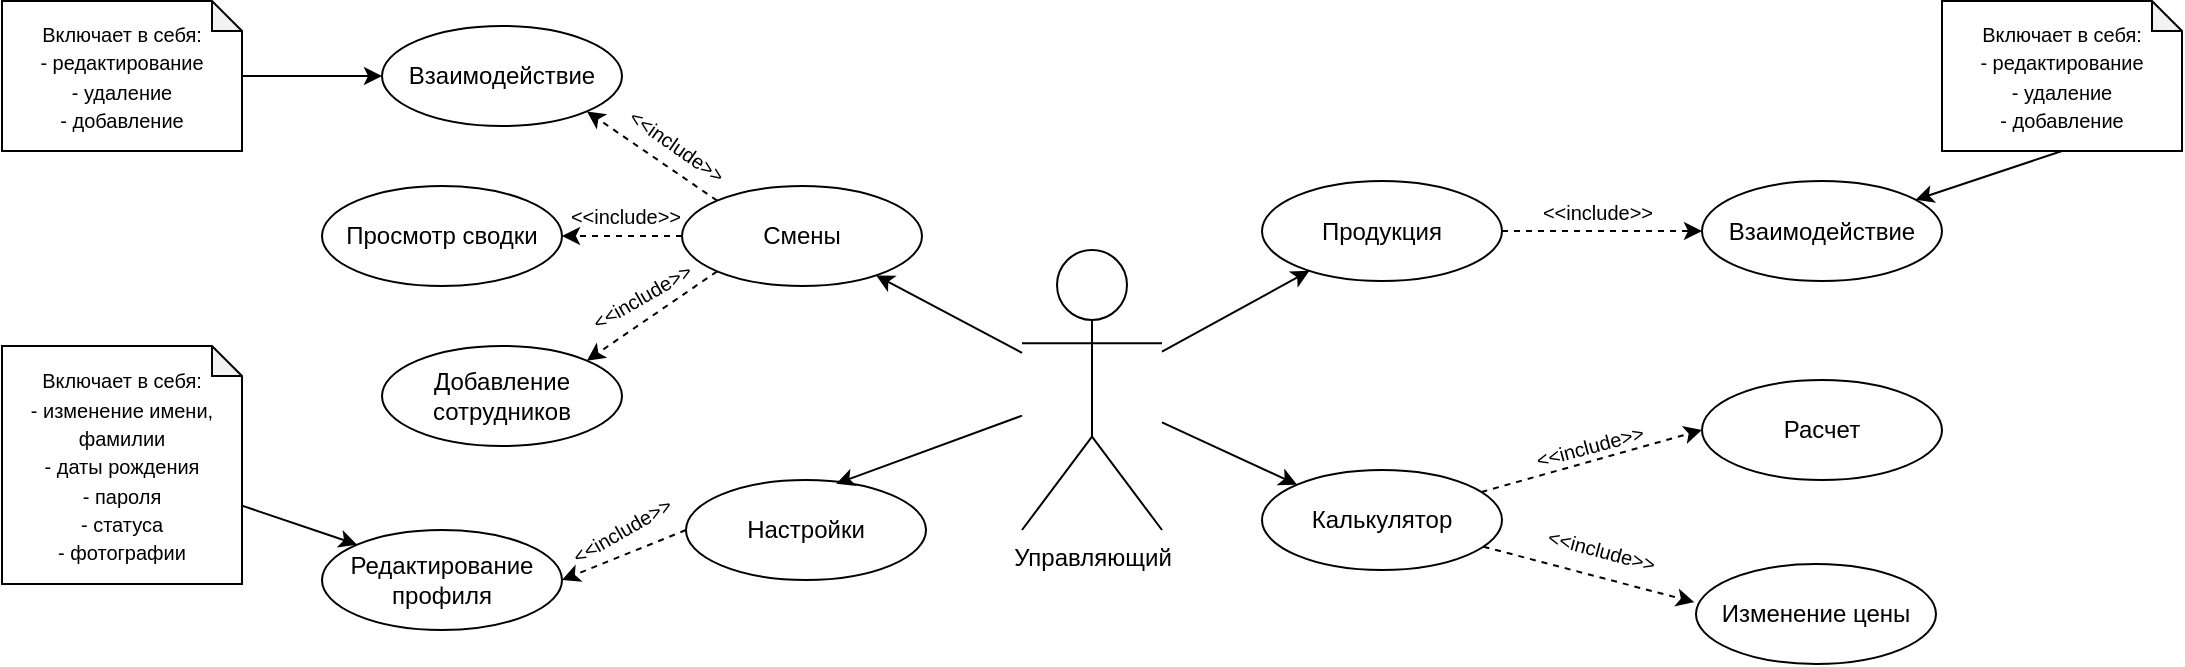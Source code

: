 <mxfile version="27.1.4">
  <diagram name="Страница — 1" id="v0rv_QBnAD14ooJ-64TW">
    <mxGraphModel dx="1767" dy="744" grid="0" gridSize="10" guides="1" tooltips="1" connect="1" arrows="1" fold="1" page="0" pageScale="1" pageWidth="827" pageHeight="1169" math="0" shadow="0">
      <root>
        <mxCell id="0" />
        <mxCell id="1" parent="0" />
        <mxCell id="nn6fE2tyJ9aAKf2wuUvH-1" value="Управляющий" style="shape=umlActor;verticalLabelPosition=bottom;verticalAlign=top;html=1;outlineConnect=0;" vertex="1" parent="1">
          <mxGeometry x="110" y="273" width="70" height="140" as="geometry" />
        </mxCell>
        <mxCell id="nn6fE2tyJ9aAKf2wuUvH-2" value="Продукция" style="ellipse;whiteSpace=wrap;html=1;" vertex="1" parent="1">
          <mxGeometry x="230" y="238.5" width="120" height="50" as="geometry" />
        </mxCell>
        <mxCell id="nn6fE2tyJ9aAKf2wuUvH-3" value="Взаимодействие" style="ellipse;whiteSpace=wrap;html=1;" vertex="1" parent="1">
          <mxGeometry x="450" y="238.5" width="120" height="50" as="geometry" />
        </mxCell>
        <mxCell id="nn6fE2tyJ9aAKf2wuUvH-7" value="" style="endArrow=classic;html=1;rounded=0;dashed=1;" edge="1" parent="1" source="nn6fE2tyJ9aAKf2wuUvH-2" target="nn6fE2tyJ9aAKf2wuUvH-3">
          <mxGeometry width="50" height="50" relative="1" as="geometry">
            <mxPoint x="330" y="338.5" as="sourcePoint" />
            <mxPoint x="380" y="288.5" as="targetPoint" />
          </mxGeometry>
        </mxCell>
        <mxCell id="nn6fE2tyJ9aAKf2wuUvH-8" value="&lt;font style=&quot;font-size: 10px;&quot;&gt;&amp;lt;&amp;lt;include&amp;gt;&amp;gt;&lt;/font&gt;" style="text;html=1;align=center;verticalAlign=middle;whiteSpace=wrap;rounded=0;" vertex="1" parent="1">
          <mxGeometry x="367.5" y="243.5" width="60" height="20" as="geometry" />
        </mxCell>
        <mxCell id="nn6fE2tyJ9aAKf2wuUvH-15" value="Калькулятор" style="ellipse;whiteSpace=wrap;html=1;" vertex="1" parent="1">
          <mxGeometry x="230" y="383" width="120" height="50" as="geometry" />
        </mxCell>
        <mxCell id="nn6fE2tyJ9aAKf2wuUvH-20" value="" style="endArrow=classic;html=1;rounded=0;dashed=1;entryX=0;entryY=0.5;entryDx=0;entryDy=0;" edge="1" parent="1" source="nn6fE2tyJ9aAKf2wuUvH-15" target="nn6fE2tyJ9aAKf2wuUvH-36">
          <mxGeometry width="50" height="50" relative="1" as="geometry">
            <mxPoint x="335" y="593" as="sourcePoint" />
            <mxPoint x="454.08" y="378.65" as="targetPoint" />
          </mxGeometry>
        </mxCell>
        <mxCell id="nn6fE2tyJ9aAKf2wuUvH-27" value="Смены" style="ellipse;whiteSpace=wrap;html=1;" vertex="1" parent="1">
          <mxGeometry x="-60" y="241" width="120" height="50" as="geometry" />
        </mxCell>
        <mxCell id="nn6fE2tyJ9aAKf2wuUvH-28" value="Взаимодействие" style="ellipse;whiteSpace=wrap;html=1;" vertex="1" parent="1">
          <mxGeometry x="-210" y="161" width="120" height="50" as="geometry" />
        </mxCell>
        <mxCell id="nn6fE2tyJ9aAKf2wuUvH-29" value="Просмотр сводки" style="ellipse;whiteSpace=wrap;html=1;" vertex="1" parent="1">
          <mxGeometry x="-240" y="241" width="120" height="50" as="geometry" />
        </mxCell>
        <mxCell id="nn6fE2tyJ9aAKf2wuUvH-30" value="" style="endArrow=classic;html=1;rounded=0;dashed=1;exitX=0;exitY=0;exitDx=0;exitDy=0;entryX=1;entryY=1;entryDx=0;entryDy=0;" edge="1" parent="1" source="nn6fE2tyJ9aAKf2wuUvH-27" target="nn6fE2tyJ9aAKf2wuUvH-28">
          <mxGeometry width="50" height="50" relative="1" as="geometry">
            <mxPoint x="-41" y="491" as="sourcePoint" />
            <mxPoint x="9" y="441" as="targetPoint" />
          </mxGeometry>
        </mxCell>
        <mxCell id="nn6fE2tyJ9aAKf2wuUvH-31" value="&lt;span style=&quot;font-size: 10px;&quot;&gt;&amp;lt;&amp;lt;include&amp;gt;&amp;gt;&lt;/span&gt;" style="text;html=1;align=center;verticalAlign=middle;whiteSpace=wrap;rounded=0;rotation=-30;" vertex="1" parent="1">
          <mxGeometry x="-110" y="281" width="60" height="30" as="geometry" />
        </mxCell>
        <mxCell id="nn6fE2tyJ9aAKf2wuUvH-32" value="" style="endArrow=classic;html=1;rounded=0;dashed=1;exitX=0;exitY=0.5;exitDx=0;exitDy=0;" edge="1" parent="1" source="nn6fE2tyJ9aAKf2wuUvH-27" target="nn6fE2tyJ9aAKf2wuUvH-29">
          <mxGeometry width="50" height="50" relative="1" as="geometry">
            <mxPoint x="-21" y="476" as="sourcePoint" />
            <mxPoint x="27" y="476" as="targetPoint" />
          </mxGeometry>
        </mxCell>
        <mxCell id="nn6fE2tyJ9aAKf2wuUvH-33" value="&lt;span style=&quot;font-size: 10px;&quot;&gt;&amp;lt;&amp;lt;include&amp;gt;&amp;gt;&lt;/span&gt;" style="text;html=1;align=center;verticalAlign=middle;whiteSpace=wrap;rounded=0;rotation=0;" vertex="1" parent="1">
          <mxGeometry x="-118" y="246" width="60" height="20" as="geometry" />
        </mxCell>
        <mxCell id="nn6fE2tyJ9aAKf2wuUvH-34" value="&lt;font style=&quot;font-size: 10px;&quot;&gt;Включает в себя:&lt;/font&gt;&lt;div&gt;&lt;font style=&quot;font-size: 10px;&quot;&gt;- редактирование&lt;/font&gt;&lt;/div&gt;&lt;div&gt;&lt;font style=&quot;font-size: 10px;&quot;&gt;- удаление&lt;/font&gt;&lt;/div&gt;&lt;div&gt;&lt;font style=&quot;font-size: 10px;&quot;&gt;- добавление&lt;/font&gt;&lt;/div&gt;" style="shape=note;whiteSpace=wrap;html=1;backgroundOutline=1;darkOpacity=0.05;size=15;align=center;" vertex="1" parent="1">
          <mxGeometry x="570" y="148.5" width="120" height="75" as="geometry" />
        </mxCell>
        <mxCell id="nn6fE2tyJ9aAKf2wuUvH-35" value="" style="endArrow=classic;html=1;rounded=0;exitX=0.5;exitY=1;exitDx=0;exitDy=0;exitPerimeter=0;" edge="1" parent="1" source="nn6fE2tyJ9aAKf2wuUvH-34" target="nn6fE2tyJ9aAKf2wuUvH-3">
          <mxGeometry width="50" height="50" relative="1" as="geometry">
            <mxPoint x="650" y="308.5" as="sourcePoint" />
            <mxPoint x="700" y="258.5" as="targetPoint" />
          </mxGeometry>
        </mxCell>
        <mxCell id="nn6fE2tyJ9aAKf2wuUvH-36" value="Расчет" style="ellipse;whiteSpace=wrap;html=1;" vertex="1" parent="1">
          <mxGeometry x="450" y="338" width="120" height="50" as="geometry" />
        </mxCell>
        <mxCell id="nn6fE2tyJ9aAKf2wuUvH-41" value="&lt;font style=&quot;font-size: 10px;&quot;&gt;&amp;lt;&amp;lt;include&amp;gt;&amp;gt;&lt;/font&gt;" style="text;html=1;align=center;verticalAlign=middle;whiteSpace=wrap;rounded=0;rotation=-15;" vertex="1" parent="1">
          <mxGeometry x="363.5" y="361" width="60" height="20" as="geometry" />
        </mxCell>
        <mxCell id="nn6fE2tyJ9aAKf2wuUvH-42" value="Изменение цены" style="ellipse;whiteSpace=wrap;html=1;" vertex="1" parent="1">
          <mxGeometry x="447" y="430" width="120" height="50" as="geometry" />
        </mxCell>
        <mxCell id="nn6fE2tyJ9aAKf2wuUvH-43" value="" style="endArrow=classic;html=1;rounded=0;dashed=1;entryX=-0.007;entryY=0.382;entryDx=0;entryDy=0;entryPerimeter=0;" edge="1" parent="1" source="nn6fE2tyJ9aAKf2wuUvH-15" target="nn6fE2tyJ9aAKf2wuUvH-42">
          <mxGeometry width="50" height="50" relative="1" as="geometry">
            <mxPoint x="350" y="459.004" as="sourcePoint" />
            <mxPoint x="462" y="439.004" as="targetPoint" />
          </mxGeometry>
        </mxCell>
        <mxCell id="nn6fE2tyJ9aAKf2wuUvH-44" value="&lt;font style=&quot;font-size: 10px;&quot;&gt;&amp;lt;&amp;lt;include&amp;gt;&amp;gt;&lt;/font&gt;" style="text;html=1;align=center;verticalAlign=middle;whiteSpace=wrap;rounded=0;rotation=15;" vertex="1" parent="1">
          <mxGeometry x="370" y="413.004" width="60" height="20" as="geometry" />
        </mxCell>
        <mxCell id="nn6fE2tyJ9aAKf2wuUvH-47" value="&lt;font style=&quot;font-size: 10px;&quot;&gt;Включает в себя:&lt;/font&gt;&lt;div&gt;&lt;font style=&quot;font-size: 10px;&quot;&gt;- редактирование&lt;/font&gt;&lt;/div&gt;&lt;div&gt;&lt;font style=&quot;font-size: 10px;&quot;&gt;- удаление&lt;/font&gt;&lt;/div&gt;&lt;div&gt;&lt;font style=&quot;font-size: 10px;&quot;&gt;- добавление&lt;/font&gt;&lt;/div&gt;" style="shape=note;whiteSpace=wrap;html=1;backgroundOutline=1;darkOpacity=0.05;size=15;align=center;" vertex="1" parent="1">
          <mxGeometry x="-400" y="148.5" width="120" height="75" as="geometry" />
        </mxCell>
        <mxCell id="nn6fE2tyJ9aAKf2wuUvH-49" value="Добавление сотрудников" style="ellipse;whiteSpace=wrap;html=1;" vertex="1" parent="1">
          <mxGeometry x="-210" y="321" width="120" height="50" as="geometry" />
        </mxCell>
        <mxCell id="nn6fE2tyJ9aAKf2wuUvH-50" value="" style="endArrow=classic;html=1;rounded=0;dashed=1;exitX=0;exitY=1;exitDx=0;exitDy=0;entryX=1;entryY=0;entryDx=0;entryDy=0;" edge="1" parent="1" source="nn6fE2tyJ9aAKf2wuUvH-27" target="nn6fE2tyJ9aAKf2wuUvH-49">
          <mxGeometry width="50" height="50" relative="1" as="geometry">
            <mxPoint x="20" y="333" as="sourcePoint" />
            <mxPoint x="120" y="331" as="targetPoint" />
          </mxGeometry>
        </mxCell>
        <mxCell id="nn6fE2tyJ9aAKf2wuUvH-52" value="&lt;span style=&quot;font-size: 10px;&quot;&gt;&amp;lt;&amp;lt;include&amp;gt;&amp;gt;&lt;/span&gt;" style="text;html=1;align=center;verticalAlign=middle;whiteSpace=wrap;rounded=0;rotation=35;" vertex="1" parent="1">
          <mxGeometry x="-92" y="210.5" width="60" height="20" as="geometry" />
        </mxCell>
        <mxCell id="nn6fE2tyJ9aAKf2wuUvH-54" value="" style="endArrow=classic;html=1;rounded=0;" edge="1" parent="1" source="nn6fE2tyJ9aAKf2wuUvH-47" target="nn6fE2tyJ9aAKf2wuUvH-28">
          <mxGeometry width="50" height="50" relative="1" as="geometry">
            <mxPoint x="23" y="93" as="sourcePoint" />
            <mxPoint x="-50" y="117" as="targetPoint" />
          </mxGeometry>
        </mxCell>
        <mxCell id="nn6fE2tyJ9aAKf2wuUvH-55" value="Настройки" style="ellipse;whiteSpace=wrap;html=1;" vertex="1" parent="1">
          <mxGeometry x="-58" y="388" width="120" height="50" as="geometry" />
        </mxCell>
        <mxCell id="nn6fE2tyJ9aAKf2wuUvH-56" value="" style="endArrow=classic;html=1;rounded=0;dashed=1;exitX=0;exitY=0.5;exitDx=0;exitDy=0;entryX=1;entryY=0.5;entryDx=0;entryDy=0;" edge="1" parent="1" source="nn6fE2tyJ9aAKf2wuUvH-55" target="nn6fE2tyJ9aAKf2wuUvH-57">
          <mxGeometry width="50" height="50" relative="1" as="geometry">
            <mxPoint x="-90" y="440" as="sourcePoint" />
            <mxPoint x="-150" y="450" as="targetPoint" />
          </mxGeometry>
        </mxCell>
        <mxCell id="nn6fE2tyJ9aAKf2wuUvH-57" value="Редактирование профиля" style="ellipse;whiteSpace=wrap;html=1;" vertex="1" parent="1">
          <mxGeometry x="-240" y="413" width="120" height="50" as="geometry" />
        </mxCell>
        <mxCell id="nn6fE2tyJ9aAKf2wuUvH-58" value="&lt;div&gt;&lt;font style=&quot;font-size: 10px;&quot;&gt;&lt;br&gt;&lt;/font&gt;&lt;/div&gt;&lt;font style=&quot;font-size: 10px;&quot;&gt;Включает в себя:&lt;/font&gt;&lt;div&gt;&lt;font style=&quot;font-size: 10px;&quot;&gt;- изменение имени, фамилии&lt;/font&gt;&lt;/div&gt;&lt;div&gt;&lt;font style=&quot;font-size: 10px;&quot;&gt;- даты рождения&lt;/font&gt;&lt;/div&gt;&lt;div&gt;&lt;font style=&quot;font-size: 10px;&quot;&gt;- пароля&lt;/font&gt;&lt;/div&gt;&lt;div&gt;&lt;font style=&quot;font-size: 10px;&quot;&gt;- статуса&lt;/font&gt;&lt;/div&gt;&lt;div&gt;&lt;font style=&quot;font-size: 10px;&quot;&gt;- фотографии&lt;/font&gt;&lt;/div&gt;&lt;div&gt;&lt;font style=&quot;font-size: 10px;&quot;&gt;&lt;br&gt;&lt;/font&gt;&lt;/div&gt;" style="shape=note;whiteSpace=wrap;html=1;backgroundOutline=1;darkOpacity=0.05;size=15;align=center;" vertex="1" parent="1">
          <mxGeometry x="-400" y="321" width="120" height="119" as="geometry" />
        </mxCell>
        <mxCell id="nn6fE2tyJ9aAKf2wuUvH-59" value="" style="endArrow=classic;html=1;rounded=0;entryX=0;entryY=0;entryDx=0;entryDy=0;" edge="1" parent="1" source="nn6fE2tyJ9aAKf2wuUvH-58" target="nn6fE2tyJ9aAKf2wuUvH-57">
          <mxGeometry width="50" height="50" relative="1" as="geometry">
            <mxPoint x="-260" y="405.66" as="sourcePoint" />
            <mxPoint x="-190" y="405.66" as="targetPoint" />
          </mxGeometry>
        </mxCell>
        <mxCell id="nn6fE2tyJ9aAKf2wuUvH-60" value="" style="endArrow=classic;html=1;rounded=0;" edge="1" parent="1" source="nn6fE2tyJ9aAKf2wuUvH-1" target="nn6fE2tyJ9aAKf2wuUvH-2">
          <mxGeometry width="50" height="50" relative="1" as="geometry">
            <mxPoint x="160" y="170" as="sourcePoint" />
            <mxPoint x="210" y="120" as="targetPoint" />
          </mxGeometry>
        </mxCell>
        <mxCell id="nn6fE2tyJ9aAKf2wuUvH-61" value="" style="endArrow=classic;html=1;rounded=0;entryX=0;entryY=0;entryDx=0;entryDy=0;" edge="1" parent="1" source="nn6fE2tyJ9aAKf2wuUvH-1" target="nn6fE2tyJ9aAKf2wuUvH-15">
          <mxGeometry width="50" height="50" relative="1" as="geometry">
            <mxPoint x="240" y="431" as="sourcePoint" />
            <mxPoint x="314" y="390" as="targetPoint" />
          </mxGeometry>
        </mxCell>
        <mxCell id="nn6fE2tyJ9aAKf2wuUvH-62" value="" style="endArrow=classic;html=1;rounded=0;entryX=0.626;entryY=0.037;entryDx=0;entryDy=0;entryPerimeter=0;" edge="1" parent="1" source="nn6fE2tyJ9aAKf2wuUvH-1" target="nn6fE2tyJ9aAKf2wuUvH-55">
          <mxGeometry width="50" height="50" relative="1" as="geometry">
            <mxPoint x="280" y="371" as="sourcePoint" />
            <mxPoint x="354" y="330" as="targetPoint" />
          </mxGeometry>
        </mxCell>
        <mxCell id="nn6fE2tyJ9aAKf2wuUvH-63" value="&lt;span style=&quot;font-size: 10px;&quot;&gt;&amp;lt;&amp;lt;include&amp;gt;&amp;gt;&lt;/span&gt;" style="text;html=1;align=center;verticalAlign=middle;whiteSpace=wrap;rounded=0;rotation=-30;" vertex="1" parent="1">
          <mxGeometry x="-119.999" y="398.0" width="60" height="30" as="geometry" />
        </mxCell>
        <mxCell id="nn6fE2tyJ9aAKf2wuUvH-64" value="" style="endArrow=classic;html=1;rounded=0;" edge="1" parent="1" source="nn6fE2tyJ9aAKf2wuUvH-1" target="nn6fE2tyJ9aAKf2wuUvH-27">
          <mxGeometry width="50" height="50" relative="1" as="geometry">
            <mxPoint x="183" y="390" as="sourcePoint" />
            <mxPoint x="90" y="424" as="targetPoint" />
          </mxGeometry>
        </mxCell>
      </root>
    </mxGraphModel>
  </diagram>
</mxfile>
